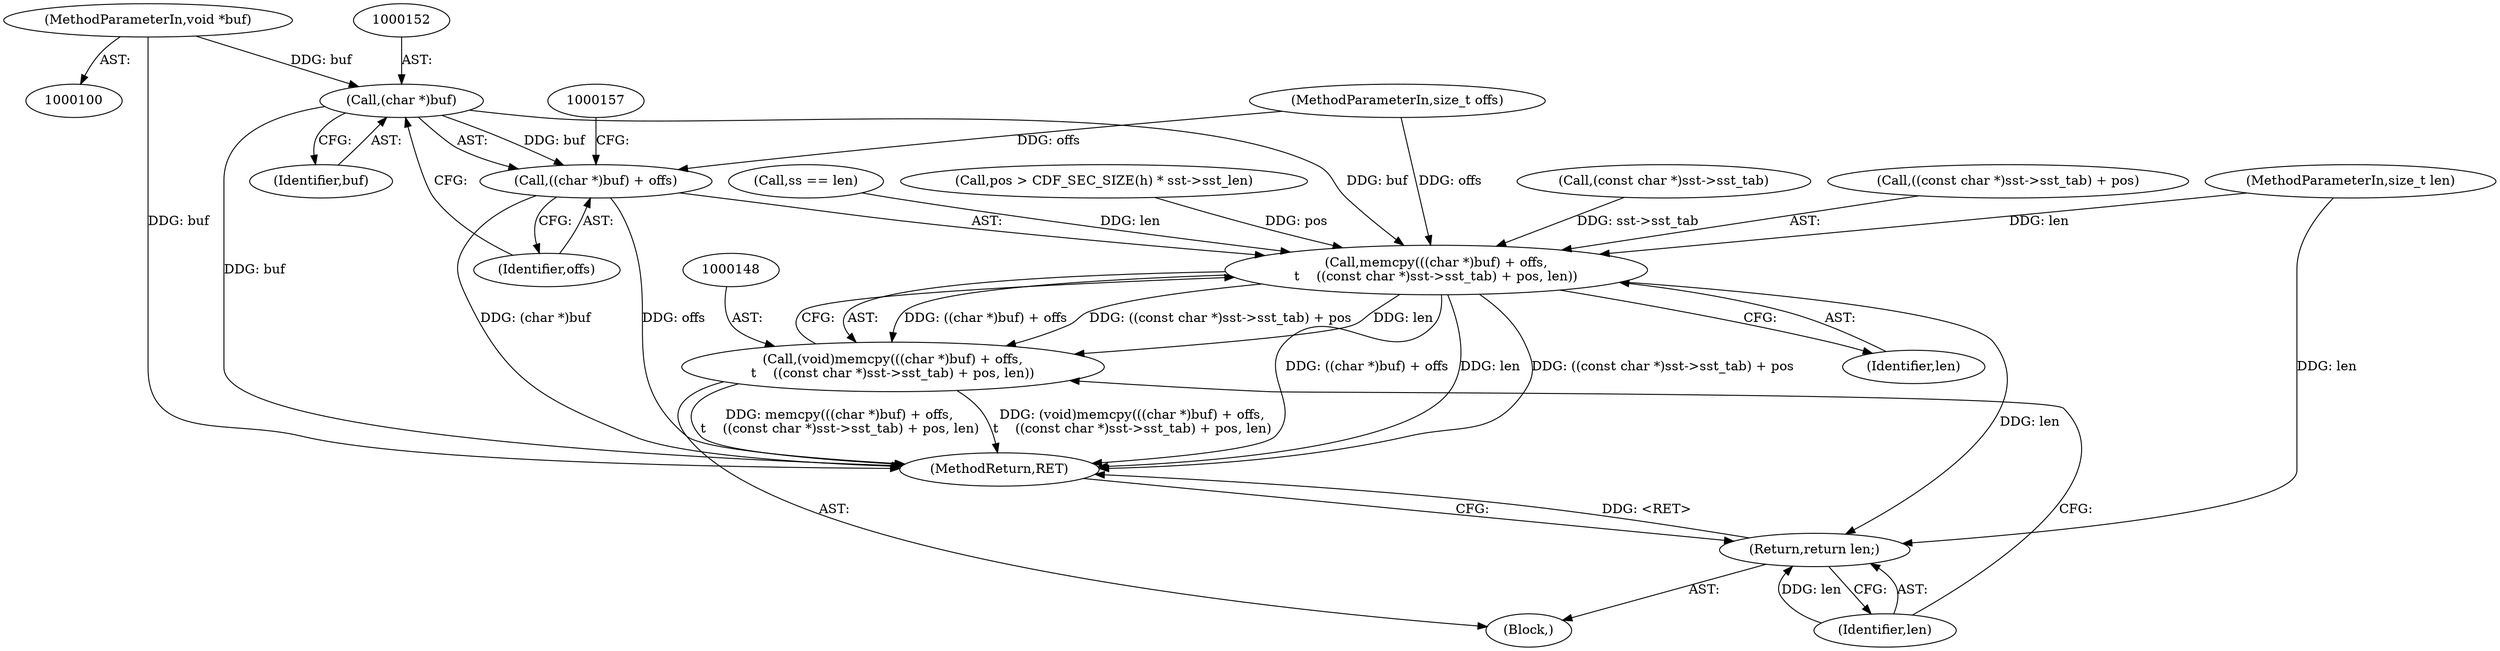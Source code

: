 digraph "0_file_6d209c1c489457397a5763bca4b28e43aac90391@pointer" {
"1000151" [label="(Call,(char *)buf)"];
"1000102" [label="(MethodParameterIn,void *buf)"];
"1000149" [label="(Call,memcpy(((char *)buf) + offs,\n\t    ((const char *)sst->sst_tab) + pos, len))"];
"1000147" [label="(Call,(void)memcpy(((char *)buf) + offs,\n\t    ((const char *)sst->sst_tab) + pos, len))"];
"1000163" [label="(Return,return len;)"];
"1000150" [label="(Call,((char *)buf) + offs)"];
"1000154" [label="(Identifier,offs)"];
"1000162" [label="(Identifier,len)"];
"1000153" [label="(Identifier,buf)"];
"1000103" [label="(MethodParameterIn,size_t offs)"];
"1000156" [label="(Call,(const char *)sst->sst_tab)"];
"1000163" [label="(Return,return len;)"];
"1000155" [label="(Call,((const char *)sst->sst_tab) + pos)"];
"1000150" [label="(Call,((char *)buf) + offs)"];
"1000151" [label="(Call,(char *)buf)"];
"1000164" [label="(Identifier,len)"];
"1000147" [label="(Call,(void)memcpy(((char *)buf) + offs,\n\t    ((const char *)sst->sst_tab) + pos, len))"];
"1000165" [label="(MethodReturn,RET)"];
"1000107" [label="(Block,)"];
"1000149" [label="(Call,memcpy(((char *)buf) + offs,\n\t    ((const char *)sst->sst_tab) + pos, len))"];
"1000104" [label="(MethodParameterIn,size_t len)"];
"1000102" [label="(MethodParameterIn,void *buf)"];
"1000120" [label="(Call,ss == len)"];
"1000124" [label="(Call,pos > CDF_SEC_SIZE(h) * sst->sst_len)"];
"1000151" -> "1000150"  [label="AST: "];
"1000151" -> "1000153"  [label="CFG: "];
"1000152" -> "1000151"  [label="AST: "];
"1000153" -> "1000151"  [label="AST: "];
"1000154" -> "1000151"  [label="CFG: "];
"1000151" -> "1000165"  [label="DDG: buf"];
"1000151" -> "1000149"  [label="DDG: buf"];
"1000151" -> "1000150"  [label="DDG: buf"];
"1000102" -> "1000151"  [label="DDG: buf"];
"1000102" -> "1000100"  [label="AST: "];
"1000102" -> "1000165"  [label="DDG: buf"];
"1000149" -> "1000147"  [label="AST: "];
"1000149" -> "1000162"  [label="CFG: "];
"1000150" -> "1000149"  [label="AST: "];
"1000155" -> "1000149"  [label="AST: "];
"1000162" -> "1000149"  [label="AST: "];
"1000147" -> "1000149"  [label="CFG: "];
"1000149" -> "1000165"  [label="DDG: ((char *)buf) + offs"];
"1000149" -> "1000165"  [label="DDG: len"];
"1000149" -> "1000165"  [label="DDG: ((const char *)sst->sst_tab) + pos"];
"1000149" -> "1000147"  [label="DDG: ((char *)buf) + offs"];
"1000149" -> "1000147"  [label="DDG: ((const char *)sst->sst_tab) + pos"];
"1000149" -> "1000147"  [label="DDG: len"];
"1000103" -> "1000149"  [label="DDG: offs"];
"1000156" -> "1000149"  [label="DDG: sst->sst_tab"];
"1000124" -> "1000149"  [label="DDG: pos"];
"1000120" -> "1000149"  [label="DDG: len"];
"1000104" -> "1000149"  [label="DDG: len"];
"1000149" -> "1000163"  [label="DDG: len"];
"1000147" -> "1000107"  [label="AST: "];
"1000148" -> "1000147"  [label="AST: "];
"1000164" -> "1000147"  [label="CFG: "];
"1000147" -> "1000165"  [label="DDG: memcpy(((char *)buf) + offs,\n\t    ((const char *)sst->sst_tab) + pos, len)"];
"1000147" -> "1000165"  [label="DDG: (void)memcpy(((char *)buf) + offs,\n\t    ((const char *)sst->sst_tab) + pos, len)"];
"1000163" -> "1000107"  [label="AST: "];
"1000163" -> "1000164"  [label="CFG: "];
"1000164" -> "1000163"  [label="AST: "];
"1000165" -> "1000163"  [label="CFG: "];
"1000163" -> "1000165"  [label="DDG: <RET>"];
"1000164" -> "1000163"  [label="DDG: len"];
"1000104" -> "1000163"  [label="DDG: len"];
"1000150" -> "1000154"  [label="CFG: "];
"1000154" -> "1000150"  [label="AST: "];
"1000157" -> "1000150"  [label="CFG: "];
"1000150" -> "1000165"  [label="DDG: (char *)buf"];
"1000150" -> "1000165"  [label="DDG: offs"];
"1000103" -> "1000150"  [label="DDG: offs"];
}
